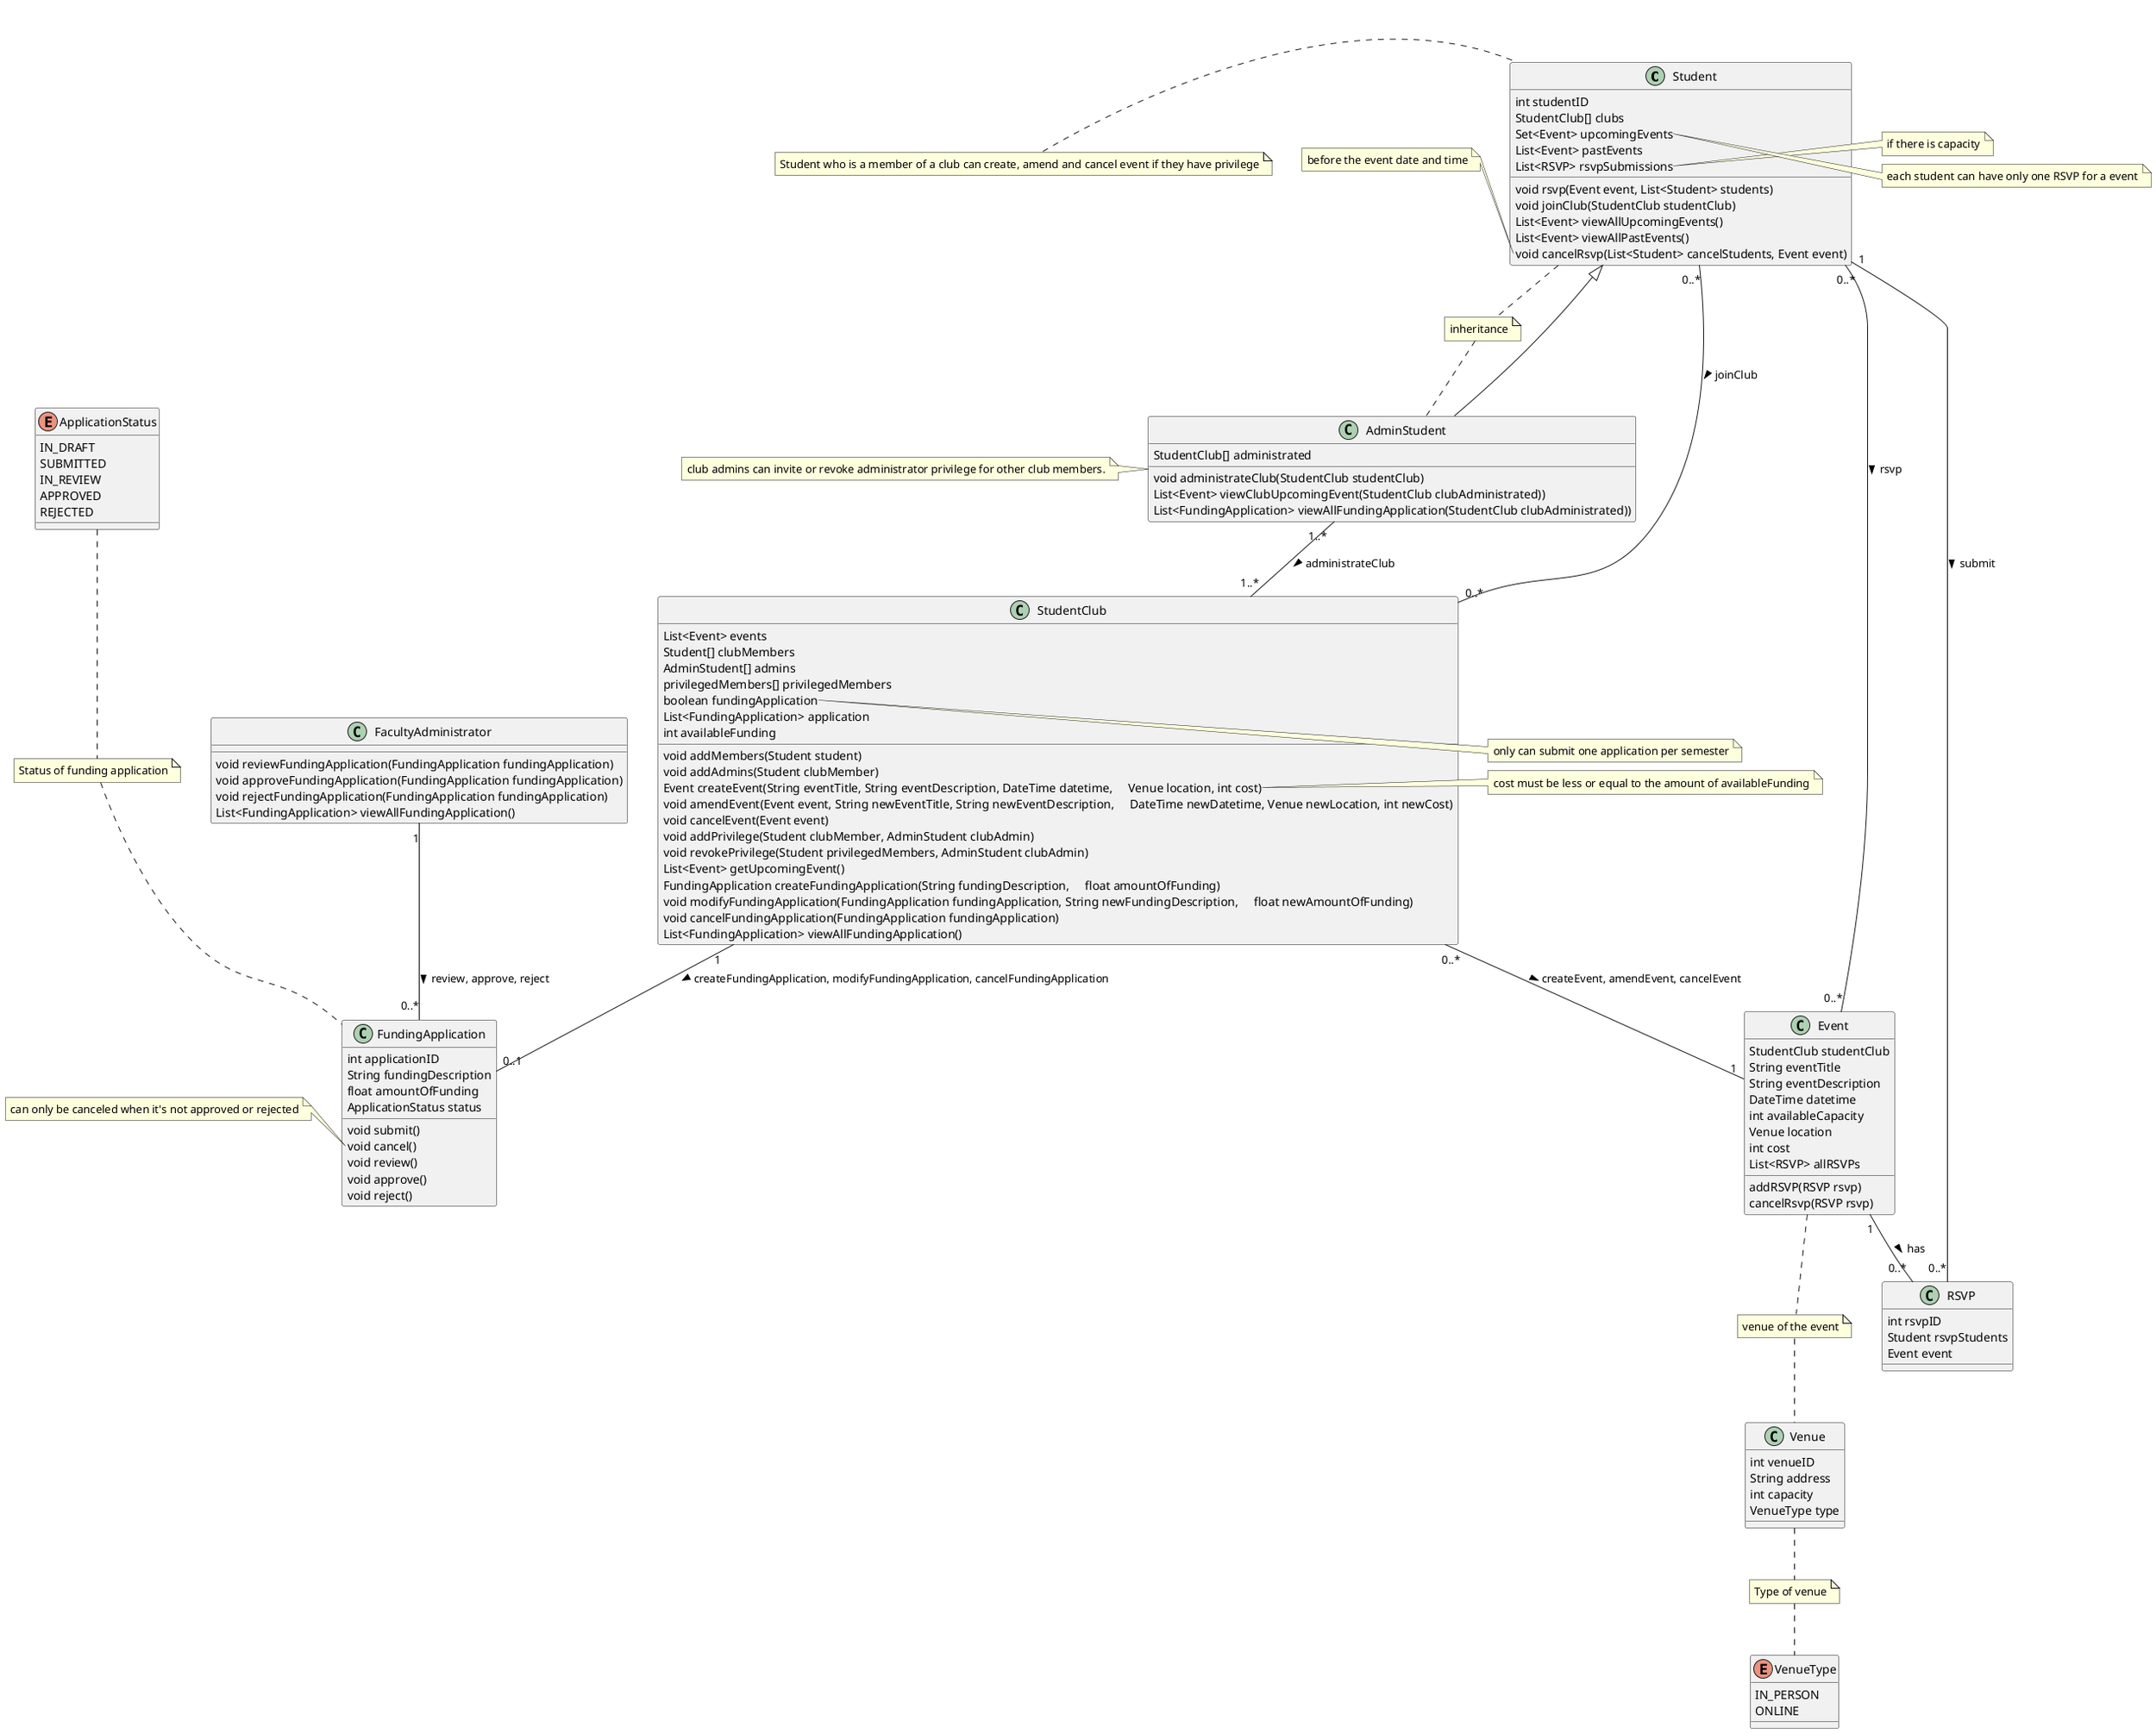 @startuml
class Student {
    int studentID
    StudentClub[] clubs
    Set<Event> upcomingEvents
    List<Event> pastEvents
    List<RSVP> rsvpSubmissions
    void rsvp(Event event, List<Student> students)
    void joinClub(StudentClub studentClub)
    List<Event> viewAllUpcomingEvents()
    List<Event> viewAllPastEvents()
    void cancelRsvp(List<Student> cancelStudents, Event event)
}
note left of Student: Student who is a member of a club can create, amend and cancel event if \
they have privilege

note right of Student::rsvp
    if there is capacity
end note

note left of Student::cancelRsvp
    before the event date and time
end note

note right of Student::upcomingEvents
    each student can have only one RSVP for a event
end note

class RSVP {
    int rsvpID
    Student rsvpStudents
    Event event
}

class AdminStudent extends Student {
    StudentClub[] administrated
    void administrateClub(StudentClub studentClub)
    List<Event> viewClubUpcomingEvent(StudentClub clubAdministrated))
    List<FundingApplication> viewAllFundingApplication(StudentClub clubAdministrated))
}
note left of AdminStudent: club admins can invite or revoke administrator privilege \
for other club members.

note "inheritance" as N1
Student .. N1
N1 .. AdminStudent

class StudentClub {
    List<Event> events
    Student[] clubMembers
    AdminStudent[] admins
    privilegedMembers[] privilegedMembers
    boolean fundingApplication
    List<FundingApplication> application
    int availableFunding
    void addMembers(Student student)
    void addAdmins(Student clubMember)
    Event createEvent(String eventTitle, String eventDescription, DateTime datetime, \
    Venue location, int cost)
    void amendEvent(Event event, String newEventTitle, String newEventDescription, \
    DateTime newDatetime, Venue newLocation, int newCost)
    void cancelEvent(Event event)
    void addPrivilege(Student clubMember, AdminStudent clubAdmin)
    void revokePrivilege(Student privilegedMembers, AdminStudent clubAdmin)
    List<Event> getUpcomingEvent()
    FundingApplication createFundingApplication(String fundingDescription, \
    float amountOfFunding)
    void modifyFundingApplication(FundingApplication fundingApplication, String newFundingDescription, \
    float newAmountOfFunding)
    void cancelFundingApplication(FundingApplication fundingApplication)
    List<FundingApplication> viewAllFundingApplication()
}

note right of StudentClub::fundingApplication
    only can submit one application per semester
end note

note right of StudentClub::createEvent
    cost must be less or equal to the amount of availableFunding
end note

class Venue {
    int venueID
    String address
    int capacity
    VenueType type
}

enum VenueType {
    IN_PERSON
    ONLINE
}

class Event {
    StudentClub studentClub
    String eventTitle
    String eventDescription
    DateTime datetime
    int availableCapacity
    Venue location
    int cost
    List<RSVP> allRSVPs
    addRSVP(RSVP rsvp)
    cancelRsvp(RSVP rsvp)
}

note "venue of the event" as N2
Event .. N2
N2 .. Venue
note "Type of venue" as N3
Venue .. N3
N3 .. VenueType

class FundingApplication {
    int applicationID
    String fundingDescription
    float amountOfFunding
    ApplicationStatus status
    void submit()
    void cancel()
    void review()
    void approve()
    void reject()
}

note left of FundingApplication::cancel()
    can only be canceled when it's not approved or rejected
end note

enum ApplicationStatus {
    IN_DRAFT
    SUBMITTED
    IN_REVIEW
    APPROVED
    REJECTED
}

note "Status of funding application" as N4
ApplicationStatus .. N4
N4 .. FundingApplication

class FacultyAdministrator {
    void reviewFundingApplication(FundingApplication fundingApplication)
    void approveFundingApplication(FundingApplication fundingApplication)
    void rejectFundingApplication(FundingApplication fundingApplication)
    List<FundingApplication> viewAllFundingApplication()
}

Student "0..*" -- "0..*" Event : rsvp >
AdminStudent "1..*" -- "1..*" StudentClub : administrateClub >
Student "0..*" -- "0..*" StudentClub : joinClub >
StudentClub "0..*" -- "1" Event : createEvent, amendEvent, cancelEvent >
StudentClub "1" -- "0..1" FundingApplication : createFundingApplication, \
modifyFundingApplication, cancelFundingApplication >
FacultyAdministrator "1" -- "0..*" FundingApplication : review, approve, reject >
Student "1" -- "0..*" RSVP : submit >
Event "1" -- "0..*" RSVP : has >


@enduml

